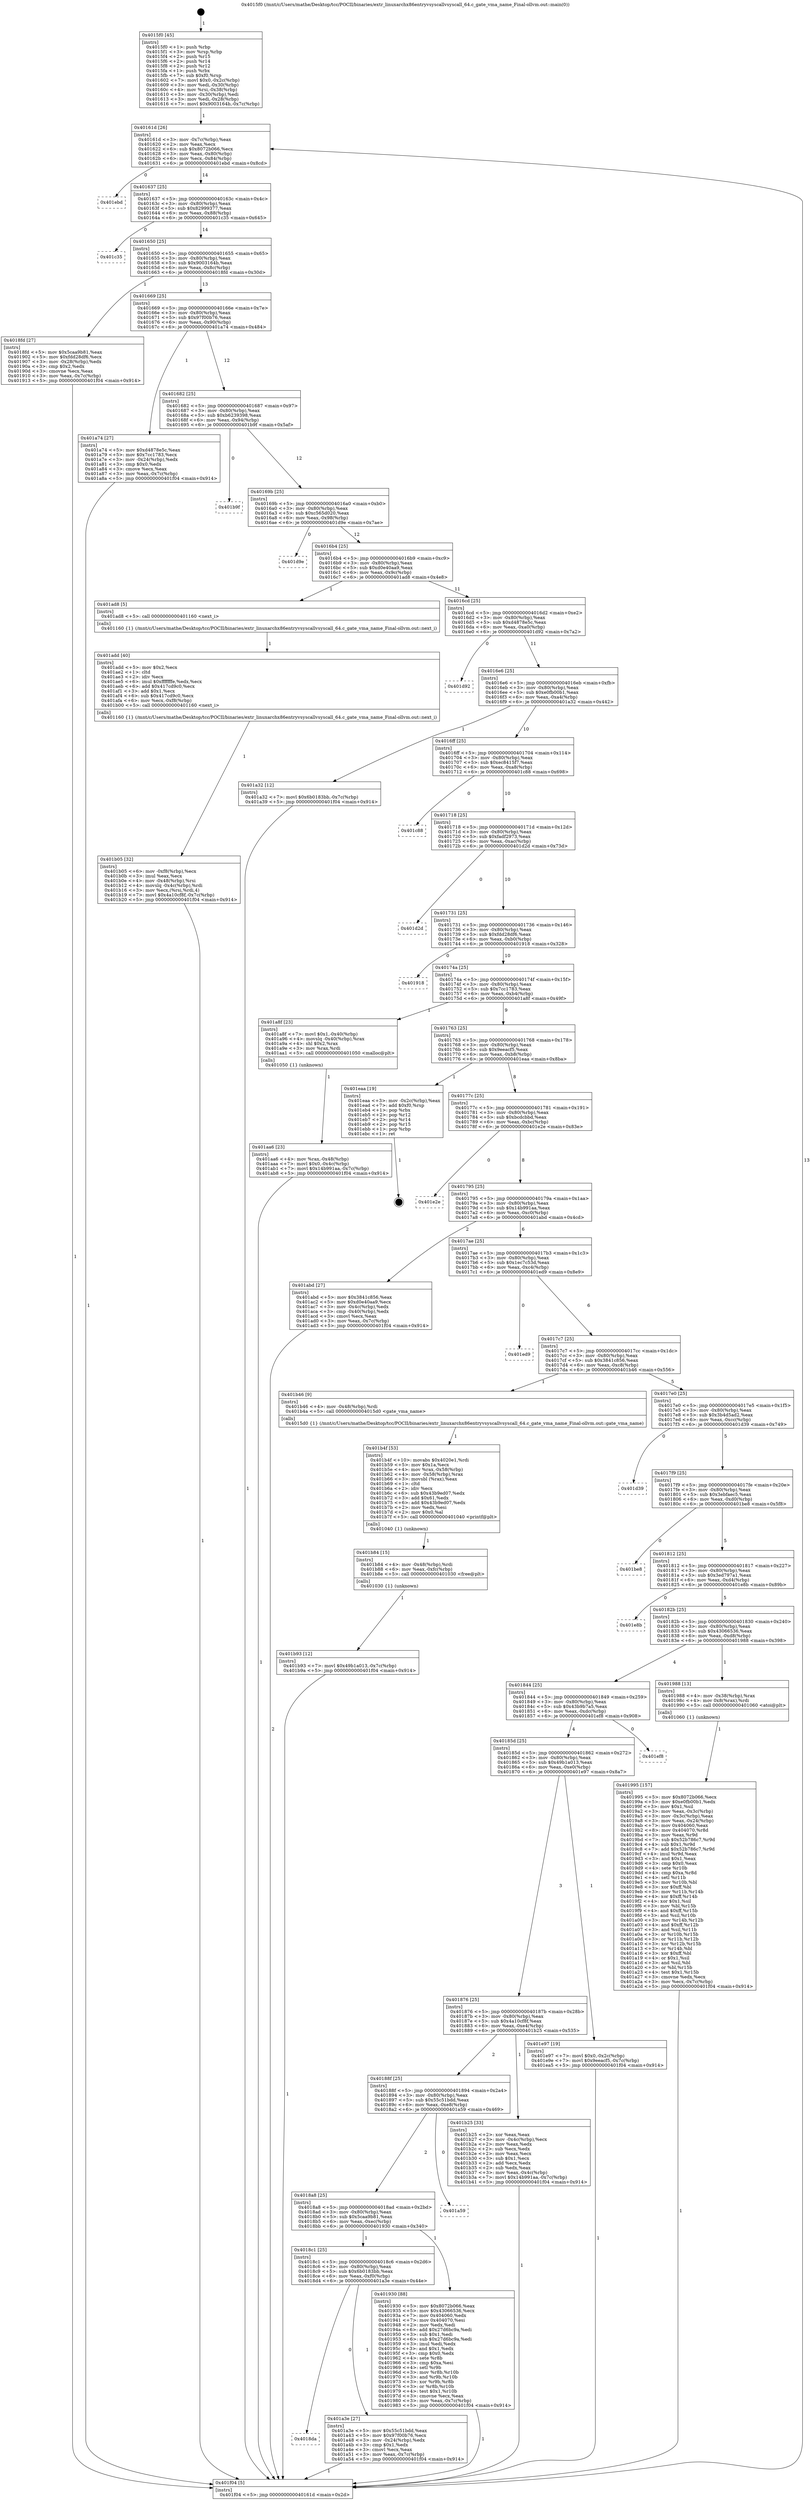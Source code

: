 digraph "0x4015f0" {
  label = "0x4015f0 (/mnt/c/Users/mathe/Desktop/tcc/POCII/binaries/extr_linuxarchx86entryvsyscallvsyscall_64.c_gate_vma_name_Final-ollvm.out::main(0))"
  labelloc = "t"
  node[shape=record]

  Entry [label="",width=0.3,height=0.3,shape=circle,fillcolor=black,style=filled]
  "0x40161d" [label="{
     0x40161d [26]\l
     | [instrs]\l
     &nbsp;&nbsp;0x40161d \<+3\>: mov -0x7c(%rbp),%eax\l
     &nbsp;&nbsp;0x401620 \<+2\>: mov %eax,%ecx\l
     &nbsp;&nbsp;0x401622 \<+6\>: sub $0x8072b066,%ecx\l
     &nbsp;&nbsp;0x401628 \<+3\>: mov %eax,-0x80(%rbp)\l
     &nbsp;&nbsp;0x40162b \<+6\>: mov %ecx,-0x84(%rbp)\l
     &nbsp;&nbsp;0x401631 \<+6\>: je 0000000000401ebd \<main+0x8cd\>\l
  }"]
  "0x401ebd" [label="{
     0x401ebd\l
  }", style=dashed]
  "0x401637" [label="{
     0x401637 [25]\l
     | [instrs]\l
     &nbsp;&nbsp;0x401637 \<+5\>: jmp 000000000040163c \<main+0x4c\>\l
     &nbsp;&nbsp;0x40163c \<+3\>: mov -0x80(%rbp),%eax\l
     &nbsp;&nbsp;0x40163f \<+5\>: sub $0x82999377,%eax\l
     &nbsp;&nbsp;0x401644 \<+6\>: mov %eax,-0x88(%rbp)\l
     &nbsp;&nbsp;0x40164a \<+6\>: je 0000000000401c35 \<main+0x645\>\l
  }"]
  Exit [label="",width=0.3,height=0.3,shape=circle,fillcolor=black,style=filled,peripheries=2]
  "0x401c35" [label="{
     0x401c35\l
  }", style=dashed]
  "0x401650" [label="{
     0x401650 [25]\l
     | [instrs]\l
     &nbsp;&nbsp;0x401650 \<+5\>: jmp 0000000000401655 \<main+0x65\>\l
     &nbsp;&nbsp;0x401655 \<+3\>: mov -0x80(%rbp),%eax\l
     &nbsp;&nbsp;0x401658 \<+5\>: sub $0x9003164b,%eax\l
     &nbsp;&nbsp;0x40165d \<+6\>: mov %eax,-0x8c(%rbp)\l
     &nbsp;&nbsp;0x401663 \<+6\>: je 00000000004018fd \<main+0x30d\>\l
  }"]
  "0x401b93" [label="{
     0x401b93 [12]\l
     | [instrs]\l
     &nbsp;&nbsp;0x401b93 \<+7\>: movl $0x49b1a013,-0x7c(%rbp)\l
     &nbsp;&nbsp;0x401b9a \<+5\>: jmp 0000000000401f04 \<main+0x914\>\l
  }"]
  "0x4018fd" [label="{
     0x4018fd [27]\l
     | [instrs]\l
     &nbsp;&nbsp;0x4018fd \<+5\>: mov $0x5caa9b81,%eax\l
     &nbsp;&nbsp;0x401902 \<+5\>: mov $0xfdd28df6,%ecx\l
     &nbsp;&nbsp;0x401907 \<+3\>: mov -0x28(%rbp),%edx\l
     &nbsp;&nbsp;0x40190a \<+3\>: cmp $0x2,%edx\l
     &nbsp;&nbsp;0x40190d \<+3\>: cmovne %ecx,%eax\l
     &nbsp;&nbsp;0x401910 \<+3\>: mov %eax,-0x7c(%rbp)\l
     &nbsp;&nbsp;0x401913 \<+5\>: jmp 0000000000401f04 \<main+0x914\>\l
  }"]
  "0x401669" [label="{
     0x401669 [25]\l
     | [instrs]\l
     &nbsp;&nbsp;0x401669 \<+5\>: jmp 000000000040166e \<main+0x7e\>\l
     &nbsp;&nbsp;0x40166e \<+3\>: mov -0x80(%rbp),%eax\l
     &nbsp;&nbsp;0x401671 \<+5\>: sub $0x97f00b76,%eax\l
     &nbsp;&nbsp;0x401676 \<+6\>: mov %eax,-0x90(%rbp)\l
     &nbsp;&nbsp;0x40167c \<+6\>: je 0000000000401a74 \<main+0x484\>\l
  }"]
  "0x401f04" [label="{
     0x401f04 [5]\l
     | [instrs]\l
     &nbsp;&nbsp;0x401f04 \<+5\>: jmp 000000000040161d \<main+0x2d\>\l
  }"]
  "0x4015f0" [label="{
     0x4015f0 [45]\l
     | [instrs]\l
     &nbsp;&nbsp;0x4015f0 \<+1\>: push %rbp\l
     &nbsp;&nbsp;0x4015f1 \<+3\>: mov %rsp,%rbp\l
     &nbsp;&nbsp;0x4015f4 \<+2\>: push %r15\l
     &nbsp;&nbsp;0x4015f6 \<+2\>: push %r14\l
     &nbsp;&nbsp;0x4015f8 \<+2\>: push %r12\l
     &nbsp;&nbsp;0x4015fa \<+1\>: push %rbx\l
     &nbsp;&nbsp;0x4015fb \<+7\>: sub $0xf0,%rsp\l
     &nbsp;&nbsp;0x401602 \<+7\>: movl $0x0,-0x2c(%rbp)\l
     &nbsp;&nbsp;0x401609 \<+3\>: mov %edi,-0x30(%rbp)\l
     &nbsp;&nbsp;0x40160c \<+4\>: mov %rsi,-0x38(%rbp)\l
     &nbsp;&nbsp;0x401610 \<+3\>: mov -0x30(%rbp),%edi\l
     &nbsp;&nbsp;0x401613 \<+3\>: mov %edi,-0x28(%rbp)\l
     &nbsp;&nbsp;0x401616 \<+7\>: movl $0x9003164b,-0x7c(%rbp)\l
  }"]
  "0x401b84" [label="{
     0x401b84 [15]\l
     | [instrs]\l
     &nbsp;&nbsp;0x401b84 \<+4\>: mov -0x48(%rbp),%rdi\l
     &nbsp;&nbsp;0x401b88 \<+6\>: mov %eax,-0xfc(%rbp)\l
     &nbsp;&nbsp;0x401b8e \<+5\>: call 0000000000401030 \<free@plt\>\l
     | [calls]\l
     &nbsp;&nbsp;0x401030 \{1\} (unknown)\l
  }"]
  "0x401a74" [label="{
     0x401a74 [27]\l
     | [instrs]\l
     &nbsp;&nbsp;0x401a74 \<+5\>: mov $0xd4878e5c,%eax\l
     &nbsp;&nbsp;0x401a79 \<+5\>: mov $0x7cc1783,%ecx\l
     &nbsp;&nbsp;0x401a7e \<+3\>: mov -0x24(%rbp),%edx\l
     &nbsp;&nbsp;0x401a81 \<+3\>: cmp $0x0,%edx\l
     &nbsp;&nbsp;0x401a84 \<+3\>: cmove %ecx,%eax\l
     &nbsp;&nbsp;0x401a87 \<+3\>: mov %eax,-0x7c(%rbp)\l
     &nbsp;&nbsp;0x401a8a \<+5\>: jmp 0000000000401f04 \<main+0x914\>\l
  }"]
  "0x401682" [label="{
     0x401682 [25]\l
     | [instrs]\l
     &nbsp;&nbsp;0x401682 \<+5\>: jmp 0000000000401687 \<main+0x97\>\l
     &nbsp;&nbsp;0x401687 \<+3\>: mov -0x80(%rbp),%eax\l
     &nbsp;&nbsp;0x40168a \<+5\>: sub $0xb6239398,%eax\l
     &nbsp;&nbsp;0x40168f \<+6\>: mov %eax,-0x94(%rbp)\l
     &nbsp;&nbsp;0x401695 \<+6\>: je 0000000000401b9f \<main+0x5af\>\l
  }"]
  "0x401b4f" [label="{
     0x401b4f [53]\l
     | [instrs]\l
     &nbsp;&nbsp;0x401b4f \<+10\>: movabs $0x4020e1,%rdi\l
     &nbsp;&nbsp;0x401b59 \<+5\>: mov $0x1a,%ecx\l
     &nbsp;&nbsp;0x401b5e \<+4\>: mov %rax,-0x58(%rbp)\l
     &nbsp;&nbsp;0x401b62 \<+4\>: mov -0x58(%rbp),%rax\l
     &nbsp;&nbsp;0x401b66 \<+3\>: movsbl (%rax),%eax\l
     &nbsp;&nbsp;0x401b69 \<+1\>: cltd\l
     &nbsp;&nbsp;0x401b6a \<+2\>: idiv %ecx\l
     &nbsp;&nbsp;0x401b6c \<+6\>: sub $0x43b9ed07,%edx\l
     &nbsp;&nbsp;0x401b72 \<+3\>: add $0x61,%edx\l
     &nbsp;&nbsp;0x401b75 \<+6\>: add $0x43b9ed07,%edx\l
     &nbsp;&nbsp;0x401b7b \<+2\>: mov %edx,%esi\l
     &nbsp;&nbsp;0x401b7d \<+2\>: mov $0x0,%al\l
     &nbsp;&nbsp;0x401b7f \<+5\>: call 0000000000401040 \<printf@plt\>\l
     | [calls]\l
     &nbsp;&nbsp;0x401040 \{1\} (unknown)\l
  }"]
  "0x401b9f" [label="{
     0x401b9f\l
  }", style=dashed]
  "0x40169b" [label="{
     0x40169b [25]\l
     | [instrs]\l
     &nbsp;&nbsp;0x40169b \<+5\>: jmp 00000000004016a0 \<main+0xb0\>\l
     &nbsp;&nbsp;0x4016a0 \<+3\>: mov -0x80(%rbp),%eax\l
     &nbsp;&nbsp;0x4016a3 \<+5\>: sub $0xc565d020,%eax\l
     &nbsp;&nbsp;0x4016a8 \<+6\>: mov %eax,-0x98(%rbp)\l
     &nbsp;&nbsp;0x4016ae \<+6\>: je 0000000000401d9e \<main+0x7ae\>\l
  }"]
  "0x401b05" [label="{
     0x401b05 [32]\l
     | [instrs]\l
     &nbsp;&nbsp;0x401b05 \<+6\>: mov -0xf8(%rbp),%ecx\l
     &nbsp;&nbsp;0x401b0b \<+3\>: imul %eax,%ecx\l
     &nbsp;&nbsp;0x401b0e \<+4\>: mov -0x48(%rbp),%rsi\l
     &nbsp;&nbsp;0x401b12 \<+4\>: movslq -0x4c(%rbp),%rdi\l
     &nbsp;&nbsp;0x401b16 \<+3\>: mov %ecx,(%rsi,%rdi,4)\l
     &nbsp;&nbsp;0x401b19 \<+7\>: movl $0x4a10cf8f,-0x7c(%rbp)\l
     &nbsp;&nbsp;0x401b20 \<+5\>: jmp 0000000000401f04 \<main+0x914\>\l
  }"]
  "0x401d9e" [label="{
     0x401d9e\l
  }", style=dashed]
  "0x4016b4" [label="{
     0x4016b4 [25]\l
     | [instrs]\l
     &nbsp;&nbsp;0x4016b4 \<+5\>: jmp 00000000004016b9 \<main+0xc9\>\l
     &nbsp;&nbsp;0x4016b9 \<+3\>: mov -0x80(%rbp),%eax\l
     &nbsp;&nbsp;0x4016bc \<+5\>: sub $0xd0e40aa9,%eax\l
     &nbsp;&nbsp;0x4016c1 \<+6\>: mov %eax,-0x9c(%rbp)\l
     &nbsp;&nbsp;0x4016c7 \<+6\>: je 0000000000401ad8 \<main+0x4e8\>\l
  }"]
  "0x401add" [label="{
     0x401add [40]\l
     | [instrs]\l
     &nbsp;&nbsp;0x401add \<+5\>: mov $0x2,%ecx\l
     &nbsp;&nbsp;0x401ae2 \<+1\>: cltd\l
     &nbsp;&nbsp;0x401ae3 \<+2\>: idiv %ecx\l
     &nbsp;&nbsp;0x401ae5 \<+6\>: imul $0xfffffffe,%edx,%ecx\l
     &nbsp;&nbsp;0x401aeb \<+6\>: add $0x417cd9c0,%ecx\l
     &nbsp;&nbsp;0x401af1 \<+3\>: add $0x1,%ecx\l
     &nbsp;&nbsp;0x401af4 \<+6\>: sub $0x417cd9c0,%ecx\l
     &nbsp;&nbsp;0x401afa \<+6\>: mov %ecx,-0xf8(%rbp)\l
     &nbsp;&nbsp;0x401b00 \<+5\>: call 0000000000401160 \<next_i\>\l
     | [calls]\l
     &nbsp;&nbsp;0x401160 \{1\} (/mnt/c/Users/mathe/Desktop/tcc/POCII/binaries/extr_linuxarchx86entryvsyscallvsyscall_64.c_gate_vma_name_Final-ollvm.out::next_i)\l
  }"]
  "0x401ad8" [label="{
     0x401ad8 [5]\l
     | [instrs]\l
     &nbsp;&nbsp;0x401ad8 \<+5\>: call 0000000000401160 \<next_i\>\l
     | [calls]\l
     &nbsp;&nbsp;0x401160 \{1\} (/mnt/c/Users/mathe/Desktop/tcc/POCII/binaries/extr_linuxarchx86entryvsyscallvsyscall_64.c_gate_vma_name_Final-ollvm.out::next_i)\l
  }"]
  "0x4016cd" [label="{
     0x4016cd [25]\l
     | [instrs]\l
     &nbsp;&nbsp;0x4016cd \<+5\>: jmp 00000000004016d2 \<main+0xe2\>\l
     &nbsp;&nbsp;0x4016d2 \<+3\>: mov -0x80(%rbp),%eax\l
     &nbsp;&nbsp;0x4016d5 \<+5\>: sub $0xd4878e5c,%eax\l
     &nbsp;&nbsp;0x4016da \<+6\>: mov %eax,-0xa0(%rbp)\l
     &nbsp;&nbsp;0x4016e0 \<+6\>: je 0000000000401d92 \<main+0x7a2\>\l
  }"]
  "0x401aa6" [label="{
     0x401aa6 [23]\l
     | [instrs]\l
     &nbsp;&nbsp;0x401aa6 \<+4\>: mov %rax,-0x48(%rbp)\l
     &nbsp;&nbsp;0x401aaa \<+7\>: movl $0x0,-0x4c(%rbp)\l
     &nbsp;&nbsp;0x401ab1 \<+7\>: movl $0x14b991aa,-0x7c(%rbp)\l
     &nbsp;&nbsp;0x401ab8 \<+5\>: jmp 0000000000401f04 \<main+0x914\>\l
  }"]
  "0x401d92" [label="{
     0x401d92\l
  }", style=dashed]
  "0x4016e6" [label="{
     0x4016e6 [25]\l
     | [instrs]\l
     &nbsp;&nbsp;0x4016e6 \<+5\>: jmp 00000000004016eb \<main+0xfb\>\l
     &nbsp;&nbsp;0x4016eb \<+3\>: mov -0x80(%rbp),%eax\l
     &nbsp;&nbsp;0x4016ee \<+5\>: sub $0xe0fb00b1,%eax\l
     &nbsp;&nbsp;0x4016f3 \<+6\>: mov %eax,-0xa4(%rbp)\l
     &nbsp;&nbsp;0x4016f9 \<+6\>: je 0000000000401a32 \<main+0x442\>\l
  }"]
  "0x4018da" [label="{
     0x4018da\l
  }", style=dashed]
  "0x401a32" [label="{
     0x401a32 [12]\l
     | [instrs]\l
     &nbsp;&nbsp;0x401a32 \<+7\>: movl $0x6b0183bb,-0x7c(%rbp)\l
     &nbsp;&nbsp;0x401a39 \<+5\>: jmp 0000000000401f04 \<main+0x914\>\l
  }"]
  "0x4016ff" [label="{
     0x4016ff [25]\l
     | [instrs]\l
     &nbsp;&nbsp;0x4016ff \<+5\>: jmp 0000000000401704 \<main+0x114\>\l
     &nbsp;&nbsp;0x401704 \<+3\>: mov -0x80(%rbp),%eax\l
     &nbsp;&nbsp;0x401707 \<+5\>: sub $0xec8415f7,%eax\l
     &nbsp;&nbsp;0x40170c \<+6\>: mov %eax,-0xa8(%rbp)\l
     &nbsp;&nbsp;0x401712 \<+6\>: je 0000000000401c88 \<main+0x698\>\l
  }"]
  "0x401a3e" [label="{
     0x401a3e [27]\l
     | [instrs]\l
     &nbsp;&nbsp;0x401a3e \<+5\>: mov $0x55c51bdd,%eax\l
     &nbsp;&nbsp;0x401a43 \<+5\>: mov $0x97f00b76,%ecx\l
     &nbsp;&nbsp;0x401a48 \<+3\>: mov -0x24(%rbp),%edx\l
     &nbsp;&nbsp;0x401a4b \<+3\>: cmp $0x1,%edx\l
     &nbsp;&nbsp;0x401a4e \<+3\>: cmovl %ecx,%eax\l
     &nbsp;&nbsp;0x401a51 \<+3\>: mov %eax,-0x7c(%rbp)\l
     &nbsp;&nbsp;0x401a54 \<+5\>: jmp 0000000000401f04 \<main+0x914\>\l
  }"]
  "0x401c88" [label="{
     0x401c88\l
  }", style=dashed]
  "0x401718" [label="{
     0x401718 [25]\l
     | [instrs]\l
     &nbsp;&nbsp;0x401718 \<+5\>: jmp 000000000040171d \<main+0x12d\>\l
     &nbsp;&nbsp;0x40171d \<+3\>: mov -0x80(%rbp),%eax\l
     &nbsp;&nbsp;0x401720 \<+5\>: sub $0xfadf2973,%eax\l
     &nbsp;&nbsp;0x401725 \<+6\>: mov %eax,-0xac(%rbp)\l
     &nbsp;&nbsp;0x40172b \<+6\>: je 0000000000401d2d \<main+0x73d\>\l
  }"]
  "0x401995" [label="{
     0x401995 [157]\l
     | [instrs]\l
     &nbsp;&nbsp;0x401995 \<+5\>: mov $0x8072b066,%ecx\l
     &nbsp;&nbsp;0x40199a \<+5\>: mov $0xe0fb00b1,%edx\l
     &nbsp;&nbsp;0x40199f \<+3\>: mov $0x1,%sil\l
     &nbsp;&nbsp;0x4019a2 \<+3\>: mov %eax,-0x3c(%rbp)\l
     &nbsp;&nbsp;0x4019a5 \<+3\>: mov -0x3c(%rbp),%eax\l
     &nbsp;&nbsp;0x4019a8 \<+3\>: mov %eax,-0x24(%rbp)\l
     &nbsp;&nbsp;0x4019ab \<+7\>: mov 0x404060,%eax\l
     &nbsp;&nbsp;0x4019b2 \<+8\>: mov 0x404070,%r8d\l
     &nbsp;&nbsp;0x4019ba \<+3\>: mov %eax,%r9d\l
     &nbsp;&nbsp;0x4019bd \<+7\>: sub $0x52b786c7,%r9d\l
     &nbsp;&nbsp;0x4019c4 \<+4\>: sub $0x1,%r9d\l
     &nbsp;&nbsp;0x4019c8 \<+7\>: add $0x52b786c7,%r9d\l
     &nbsp;&nbsp;0x4019cf \<+4\>: imul %r9d,%eax\l
     &nbsp;&nbsp;0x4019d3 \<+3\>: and $0x1,%eax\l
     &nbsp;&nbsp;0x4019d6 \<+3\>: cmp $0x0,%eax\l
     &nbsp;&nbsp;0x4019d9 \<+4\>: sete %r10b\l
     &nbsp;&nbsp;0x4019dd \<+4\>: cmp $0xa,%r8d\l
     &nbsp;&nbsp;0x4019e1 \<+4\>: setl %r11b\l
     &nbsp;&nbsp;0x4019e5 \<+3\>: mov %r10b,%bl\l
     &nbsp;&nbsp;0x4019e8 \<+3\>: xor $0xff,%bl\l
     &nbsp;&nbsp;0x4019eb \<+3\>: mov %r11b,%r14b\l
     &nbsp;&nbsp;0x4019ee \<+4\>: xor $0xff,%r14b\l
     &nbsp;&nbsp;0x4019f2 \<+4\>: xor $0x1,%sil\l
     &nbsp;&nbsp;0x4019f6 \<+3\>: mov %bl,%r15b\l
     &nbsp;&nbsp;0x4019f9 \<+4\>: and $0xff,%r15b\l
     &nbsp;&nbsp;0x4019fd \<+3\>: and %sil,%r10b\l
     &nbsp;&nbsp;0x401a00 \<+3\>: mov %r14b,%r12b\l
     &nbsp;&nbsp;0x401a03 \<+4\>: and $0xff,%r12b\l
     &nbsp;&nbsp;0x401a07 \<+3\>: and %sil,%r11b\l
     &nbsp;&nbsp;0x401a0a \<+3\>: or %r10b,%r15b\l
     &nbsp;&nbsp;0x401a0d \<+3\>: or %r11b,%r12b\l
     &nbsp;&nbsp;0x401a10 \<+3\>: xor %r12b,%r15b\l
     &nbsp;&nbsp;0x401a13 \<+3\>: or %r14b,%bl\l
     &nbsp;&nbsp;0x401a16 \<+3\>: xor $0xff,%bl\l
     &nbsp;&nbsp;0x401a19 \<+4\>: or $0x1,%sil\l
     &nbsp;&nbsp;0x401a1d \<+3\>: and %sil,%bl\l
     &nbsp;&nbsp;0x401a20 \<+3\>: or %bl,%r15b\l
     &nbsp;&nbsp;0x401a23 \<+4\>: test $0x1,%r15b\l
     &nbsp;&nbsp;0x401a27 \<+3\>: cmovne %edx,%ecx\l
     &nbsp;&nbsp;0x401a2a \<+3\>: mov %ecx,-0x7c(%rbp)\l
     &nbsp;&nbsp;0x401a2d \<+5\>: jmp 0000000000401f04 \<main+0x914\>\l
  }"]
  "0x401d2d" [label="{
     0x401d2d\l
  }", style=dashed]
  "0x401731" [label="{
     0x401731 [25]\l
     | [instrs]\l
     &nbsp;&nbsp;0x401731 \<+5\>: jmp 0000000000401736 \<main+0x146\>\l
     &nbsp;&nbsp;0x401736 \<+3\>: mov -0x80(%rbp),%eax\l
     &nbsp;&nbsp;0x401739 \<+5\>: sub $0xfdd28df6,%eax\l
     &nbsp;&nbsp;0x40173e \<+6\>: mov %eax,-0xb0(%rbp)\l
     &nbsp;&nbsp;0x401744 \<+6\>: je 0000000000401918 \<main+0x328\>\l
  }"]
  "0x4018c1" [label="{
     0x4018c1 [25]\l
     | [instrs]\l
     &nbsp;&nbsp;0x4018c1 \<+5\>: jmp 00000000004018c6 \<main+0x2d6\>\l
     &nbsp;&nbsp;0x4018c6 \<+3\>: mov -0x80(%rbp),%eax\l
     &nbsp;&nbsp;0x4018c9 \<+5\>: sub $0x6b0183bb,%eax\l
     &nbsp;&nbsp;0x4018ce \<+6\>: mov %eax,-0xf0(%rbp)\l
     &nbsp;&nbsp;0x4018d4 \<+6\>: je 0000000000401a3e \<main+0x44e\>\l
  }"]
  "0x401918" [label="{
     0x401918\l
  }", style=dashed]
  "0x40174a" [label="{
     0x40174a [25]\l
     | [instrs]\l
     &nbsp;&nbsp;0x40174a \<+5\>: jmp 000000000040174f \<main+0x15f\>\l
     &nbsp;&nbsp;0x40174f \<+3\>: mov -0x80(%rbp),%eax\l
     &nbsp;&nbsp;0x401752 \<+5\>: sub $0x7cc1783,%eax\l
     &nbsp;&nbsp;0x401757 \<+6\>: mov %eax,-0xb4(%rbp)\l
     &nbsp;&nbsp;0x40175d \<+6\>: je 0000000000401a8f \<main+0x49f\>\l
  }"]
  "0x401930" [label="{
     0x401930 [88]\l
     | [instrs]\l
     &nbsp;&nbsp;0x401930 \<+5\>: mov $0x8072b066,%eax\l
     &nbsp;&nbsp;0x401935 \<+5\>: mov $0x43066536,%ecx\l
     &nbsp;&nbsp;0x40193a \<+7\>: mov 0x404060,%edx\l
     &nbsp;&nbsp;0x401941 \<+7\>: mov 0x404070,%esi\l
     &nbsp;&nbsp;0x401948 \<+2\>: mov %edx,%edi\l
     &nbsp;&nbsp;0x40194a \<+6\>: add $0x27d6bc9a,%edi\l
     &nbsp;&nbsp;0x401950 \<+3\>: sub $0x1,%edi\l
     &nbsp;&nbsp;0x401953 \<+6\>: sub $0x27d6bc9a,%edi\l
     &nbsp;&nbsp;0x401959 \<+3\>: imul %edi,%edx\l
     &nbsp;&nbsp;0x40195c \<+3\>: and $0x1,%edx\l
     &nbsp;&nbsp;0x40195f \<+3\>: cmp $0x0,%edx\l
     &nbsp;&nbsp;0x401962 \<+4\>: sete %r8b\l
     &nbsp;&nbsp;0x401966 \<+3\>: cmp $0xa,%esi\l
     &nbsp;&nbsp;0x401969 \<+4\>: setl %r9b\l
     &nbsp;&nbsp;0x40196d \<+3\>: mov %r8b,%r10b\l
     &nbsp;&nbsp;0x401970 \<+3\>: and %r9b,%r10b\l
     &nbsp;&nbsp;0x401973 \<+3\>: xor %r9b,%r8b\l
     &nbsp;&nbsp;0x401976 \<+3\>: or %r8b,%r10b\l
     &nbsp;&nbsp;0x401979 \<+4\>: test $0x1,%r10b\l
     &nbsp;&nbsp;0x40197d \<+3\>: cmovne %ecx,%eax\l
     &nbsp;&nbsp;0x401980 \<+3\>: mov %eax,-0x7c(%rbp)\l
     &nbsp;&nbsp;0x401983 \<+5\>: jmp 0000000000401f04 \<main+0x914\>\l
  }"]
  "0x401a8f" [label="{
     0x401a8f [23]\l
     | [instrs]\l
     &nbsp;&nbsp;0x401a8f \<+7\>: movl $0x1,-0x40(%rbp)\l
     &nbsp;&nbsp;0x401a96 \<+4\>: movslq -0x40(%rbp),%rax\l
     &nbsp;&nbsp;0x401a9a \<+4\>: shl $0x2,%rax\l
     &nbsp;&nbsp;0x401a9e \<+3\>: mov %rax,%rdi\l
     &nbsp;&nbsp;0x401aa1 \<+5\>: call 0000000000401050 \<malloc@plt\>\l
     | [calls]\l
     &nbsp;&nbsp;0x401050 \{1\} (unknown)\l
  }"]
  "0x401763" [label="{
     0x401763 [25]\l
     | [instrs]\l
     &nbsp;&nbsp;0x401763 \<+5\>: jmp 0000000000401768 \<main+0x178\>\l
     &nbsp;&nbsp;0x401768 \<+3\>: mov -0x80(%rbp),%eax\l
     &nbsp;&nbsp;0x40176b \<+5\>: sub $0x9eeacf5,%eax\l
     &nbsp;&nbsp;0x401770 \<+6\>: mov %eax,-0xb8(%rbp)\l
     &nbsp;&nbsp;0x401776 \<+6\>: je 0000000000401eaa \<main+0x8ba\>\l
  }"]
  "0x4018a8" [label="{
     0x4018a8 [25]\l
     | [instrs]\l
     &nbsp;&nbsp;0x4018a8 \<+5\>: jmp 00000000004018ad \<main+0x2bd\>\l
     &nbsp;&nbsp;0x4018ad \<+3\>: mov -0x80(%rbp),%eax\l
     &nbsp;&nbsp;0x4018b0 \<+5\>: sub $0x5caa9b81,%eax\l
     &nbsp;&nbsp;0x4018b5 \<+6\>: mov %eax,-0xec(%rbp)\l
     &nbsp;&nbsp;0x4018bb \<+6\>: je 0000000000401930 \<main+0x340\>\l
  }"]
  "0x401eaa" [label="{
     0x401eaa [19]\l
     | [instrs]\l
     &nbsp;&nbsp;0x401eaa \<+3\>: mov -0x2c(%rbp),%eax\l
     &nbsp;&nbsp;0x401ead \<+7\>: add $0xf0,%rsp\l
     &nbsp;&nbsp;0x401eb4 \<+1\>: pop %rbx\l
     &nbsp;&nbsp;0x401eb5 \<+2\>: pop %r12\l
     &nbsp;&nbsp;0x401eb7 \<+2\>: pop %r14\l
     &nbsp;&nbsp;0x401eb9 \<+2\>: pop %r15\l
     &nbsp;&nbsp;0x401ebb \<+1\>: pop %rbp\l
     &nbsp;&nbsp;0x401ebc \<+1\>: ret\l
  }"]
  "0x40177c" [label="{
     0x40177c [25]\l
     | [instrs]\l
     &nbsp;&nbsp;0x40177c \<+5\>: jmp 0000000000401781 \<main+0x191\>\l
     &nbsp;&nbsp;0x401781 \<+3\>: mov -0x80(%rbp),%eax\l
     &nbsp;&nbsp;0x401784 \<+5\>: sub $0xbcdcbbd,%eax\l
     &nbsp;&nbsp;0x401789 \<+6\>: mov %eax,-0xbc(%rbp)\l
     &nbsp;&nbsp;0x40178f \<+6\>: je 0000000000401e2e \<main+0x83e\>\l
  }"]
  "0x401a59" [label="{
     0x401a59\l
  }", style=dashed]
  "0x401e2e" [label="{
     0x401e2e\l
  }", style=dashed]
  "0x401795" [label="{
     0x401795 [25]\l
     | [instrs]\l
     &nbsp;&nbsp;0x401795 \<+5\>: jmp 000000000040179a \<main+0x1aa\>\l
     &nbsp;&nbsp;0x40179a \<+3\>: mov -0x80(%rbp),%eax\l
     &nbsp;&nbsp;0x40179d \<+5\>: sub $0x14b991aa,%eax\l
     &nbsp;&nbsp;0x4017a2 \<+6\>: mov %eax,-0xc0(%rbp)\l
     &nbsp;&nbsp;0x4017a8 \<+6\>: je 0000000000401abd \<main+0x4cd\>\l
  }"]
  "0x40188f" [label="{
     0x40188f [25]\l
     | [instrs]\l
     &nbsp;&nbsp;0x40188f \<+5\>: jmp 0000000000401894 \<main+0x2a4\>\l
     &nbsp;&nbsp;0x401894 \<+3\>: mov -0x80(%rbp),%eax\l
     &nbsp;&nbsp;0x401897 \<+5\>: sub $0x55c51bdd,%eax\l
     &nbsp;&nbsp;0x40189c \<+6\>: mov %eax,-0xe8(%rbp)\l
     &nbsp;&nbsp;0x4018a2 \<+6\>: je 0000000000401a59 \<main+0x469\>\l
  }"]
  "0x401abd" [label="{
     0x401abd [27]\l
     | [instrs]\l
     &nbsp;&nbsp;0x401abd \<+5\>: mov $0x3841c856,%eax\l
     &nbsp;&nbsp;0x401ac2 \<+5\>: mov $0xd0e40aa9,%ecx\l
     &nbsp;&nbsp;0x401ac7 \<+3\>: mov -0x4c(%rbp),%edx\l
     &nbsp;&nbsp;0x401aca \<+3\>: cmp -0x40(%rbp),%edx\l
     &nbsp;&nbsp;0x401acd \<+3\>: cmovl %ecx,%eax\l
     &nbsp;&nbsp;0x401ad0 \<+3\>: mov %eax,-0x7c(%rbp)\l
     &nbsp;&nbsp;0x401ad3 \<+5\>: jmp 0000000000401f04 \<main+0x914\>\l
  }"]
  "0x4017ae" [label="{
     0x4017ae [25]\l
     | [instrs]\l
     &nbsp;&nbsp;0x4017ae \<+5\>: jmp 00000000004017b3 \<main+0x1c3\>\l
     &nbsp;&nbsp;0x4017b3 \<+3\>: mov -0x80(%rbp),%eax\l
     &nbsp;&nbsp;0x4017b6 \<+5\>: sub $0x1ec7c53d,%eax\l
     &nbsp;&nbsp;0x4017bb \<+6\>: mov %eax,-0xc4(%rbp)\l
     &nbsp;&nbsp;0x4017c1 \<+6\>: je 0000000000401ed9 \<main+0x8e9\>\l
  }"]
  "0x401b25" [label="{
     0x401b25 [33]\l
     | [instrs]\l
     &nbsp;&nbsp;0x401b25 \<+2\>: xor %eax,%eax\l
     &nbsp;&nbsp;0x401b27 \<+3\>: mov -0x4c(%rbp),%ecx\l
     &nbsp;&nbsp;0x401b2a \<+2\>: mov %eax,%edx\l
     &nbsp;&nbsp;0x401b2c \<+2\>: sub %ecx,%edx\l
     &nbsp;&nbsp;0x401b2e \<+2\>: mov %eax,%ecx\l
     &nbsp;&nbsp;0x401b30 \<+3\>: sub $0x1,%ecx\l
     &nbsp;&nbsp;0x401b33 \<+2\>: add %ecx,%edx\l
     &nbsp;&nbsp;0x401b35 \<+2\>: sub %edx,%eax\l
     &nbsp;&nbsp;0x401b37 \<+3\>: mov %eax,-0x4c(%rbp)\l
     &nbsp;&nbsp;0x401b3a \<+7\>: movl $0x14b991aa,-0x7c(%rbp)\l
     &nbsp;&nbsp;0x401b41 \<+5\>: jmp 0000000000401f04 \<main+0x914\>\l
  }"]
  "0x401ed9" [label="{
     0x401ed9\l
  }", style=dashed]
  "0x4017c7" [label="{
     0x4017c7 [25]\l
     | [instrs]\l
     &nbsp;&nbsp;0x4017c7 \<+5\>: jmp 00000000004017cc \<main+0x1dc\>\l
     &nbsp;&nbsp;0x4017cc \<+3\>: mov -0x80(%rbp),%eax\l
     &nbsp;&nbsp;0x4017cf \<+5\>: sub $0x3841c856,%eax\l
     &nbsp;&nbsp;0x4017d4 \<+6\>: mov %eax,-0xc8(%rbp)\l
     &nbsp;&nbsp;0x4017da \<+6\>: je 0000000000401b46 \<main+0x556\>\l
  }"]
  "0x401876" [label="{
     0x401876 [25]\l
     | [instrs]\l
     &nbsp;&nbsp;0x401876 \<+5\>: jmp 000000000040187b \<main+0x28b\>\l
     &nbsp;&nbsp;0x40187b \<+3\>: mov -0x80(%rbp),%eax\l
     &nbsp;&nbsp;0x40187e \<+5\>: sub $0x4a10cf8f,%eax\l
     &nbsp;&nbsp;0x401883 \<+6\>: mov %eax,-0xe4(%rbp)\l
     &nbsp;&nbsp;0x401889 \<+6\>: je 0000000000401b25 \<main+0x535\>\l
  }"]
  "0x401b46" [label="{
     0x401b46 [9]\l
     | [instrs]\l
     &nbsp;&nbsp;0x401b46 \<+4\>: mov -0x48(%rbp),%rdi\l
     &nbsp;&nbsp;0x401b4a \<+5\>: call 00000000004015d0 \<gate_vma_name\>\l
     | [calls]\l
     &nbsp;&nbsp;0x4015d0 \{1\} (/mnt/c/Users/mathe/Desktop/tcc/POCII/binaries/extr_linuxarchx86entryvsyscallvsyscall_64.c_gate_vma_name_Final-ollvm.out::gate_vma_name)\l
  }"]
  "0x4017e0" [label="{
     0x4017e0 [25]\l
     | [instrs]\l
     &nbsp;&nbsp;0x4017e0 \<+5\>: jmp 00000000004017e5 \<main+0x1f5\>\l
     &nbsp;&nbsp;0x4017e5 \<+3\>: mov -0x80(%rbp),%eax\l
     &nbsp;&nbsp;0x4017e8 \<+5\>: sub $0x3b4d5ad2,%eax\l
     &nbsp;&nbsp;0x4017ed \<+6\>: mov %eax,-0xcc(%rbp)\l
     &nbsp;&nbsp;0x4017f3 \<+6\>: je 0000000000401d39 \<main+0x749\>\l
  }"]
  "0x401e97" [label="{
     0x401e97 [19]\l
     | [instrs]\l
     &nbsp;&nbsp;0x401e97 \<+7\>: movl $0x0,-0x2c(%rbp)\l
     &nbsp;&nbsp;0x401e9e \<+7\>: movl $0x9eeacf5,-0x7c(%rbp)\l
     &nbsp;&nbsp;0x401ea5 \<+5\>: jmp 0000000000401f04 \<main+0x914\>\l
  }"]
  "0x401d39" [label="{
     0x401d39\l
  }", style=dashed]
  "0x4017f9" [label="{
     0x4017f9 [25]\l
     | [instrs]\l
     &nbsp;&nbsp;0x4017f9 \<+5\>: jmp 00000000004017fe \<main+0x20e\>\l
     &nbsp;&nbsp;0x4017fe \<+3\>: mov -0x80(%rbp),%eax\l
     &nbsp;&nbsp;0x401801 \<+5\>: sub $0x3ebfaec5,%eax\l
     &nbsp;&nbsp;0x401806 \<+6\>: mov %eax,-0xd0(%rbp)\l
     &nbsp;&nbsp;0x40180c \<+6\>: je 0000000000401be8 \<main+0x5f8\>\l
  }"]
  "0x40185d" [label="{
     0x40185d [25]\l
     | [instrs]\l
     &nbsp;&nbsp;0x40185d \<+5\>: jmp 0000000000401862 \<main+0x272\>\l
     &nbsp;&nbsp;0x401862 \<+3\>: mov -0x80(%rbp),%eax\l
     &nbsp;&nbsp;0x401865 \<+5\>: sub $0x49b1a013,%eax\l
     &nbsp;&nbsp;0x40186a \<+6\>: mov %eax,-0xe0(%rbp)\l
     &nbsp;&nbsp;0x401870 \<+6\>: je 0000000000401e97 \<main+0x8a7\>\l
  }"]
  "0x401be8" [label="{
     0x401be8\l
  }", style=dashed]
  "0x401812" [label="{
     0x401812 [25]\l
     | [instrs]\l
     &nbsp;&nbsp;0x401812 \<+5\>: jmp 0000000000401817 \<main+0x227\>\l
     &nbsp;&nbsp;0x401817 \<+3\>: mov -0x80(%rbp),%eax\l
     &nbsp;&nbsp;0x40181a \<+5\>: sub $0x3ed797a1,%eax\l
     &nbsp;&nbsp;0x40181f \<+6\>: mov %eax,-0xd4(%rbp)\l
     &nbsp;&nbsp;0x401825 \<+6\>: je 0000000000401e8b \<main+0x89b\>\l
  }"]
  "0x401ef8" [label="{
     0x401ef8\l
  }", style=dashed]
  "0x401e8b" [label="{
     0x401e8b\l
  }", style=dashed]
  "0x40182b" [label="{
     0x40182b [25]\l
     | [instrs]\l
     &nbsp;&nbsp;0x40182b \<+5\>: jmp 0000000000401830 \<main+0x240\>\l
     &nbsp;&nbsp;0x401830 \<+3\>: mov -0x80(%rbp),%eax\l
     &nbsp;&nbsp;0x401833 \<+5\>: sub $0x43066536,%eax\l
     &nbsp;&nbsp;0x401838 \<+6\>: mov %eax,-0xd8(%rbp)\l
     &nbsp;&nbsp;0x40183e \<+6\>: je 0000000000401988 \<main+0x398\>\l
  }"]
  "0x401844" [label="{
     0x401844 [25]\l
     | [instrs]\l
     &nbsp;&nbsp;0x401844 \<+5\>: jmp 0000000000401849 \<main+0x259\>\l
     &nbsp;&nbsp;0x401849 \<+3\>: mov -0x80(%rbp),%eax\l
     &nbsp;&nbsp;0x40184c \<+5\>: sub $0x43b9b7a5,%eax\l
     &nbsp;&nbsp;0x401851 \<+6\>: mov %eax,-0xdc(%rbp)\l
     &nbsp;&nbsp;0x401857 \<+6\>: je 0000000000401ef8 \<main+0x908\>\l
  }"]
  "0x401988" [label="{
     0x401988 [13]\l
     | [instrs]\l
     &nbsp;&nbsp;0x401988 \<+4\>: mov -0x38(%rbp),%rax\l
     &nbsp;&nbsp;0x40198c \<+4\>: mov 0x8(%rax),%rdi\l
     &nbsp;&nbsp;0x401990 \<+5\>: call 0000000000401060 \<atoi@plt\>\l
     | [calls]\l
     &nbsp;&nbsp;0x401060 \{1\} (unknown)\l
  }"]
  Entry -> "0x4015f0" [label=" 1"]
  "0x40161d" -> "0x401ebd" [label=" 0"]
  "0x40161d" -> "0x401637" [label=" 14"]
  "0x401eaa" -> Exit [label=" 1"]
  "0x401637" -> "0x401c35" [label=" 0"]
  "0x401637" -> "0x401650" [label=" 14"]
  "0x401e97" -> "0x401f04" [label=" 1"]
  "0x401650" -> "0x4018fd" [label=" 1"]
  "0x401650" -> "0x401669" [label=" 13"]
  "0x4018fd" -> "0x401f04" [label=" 1"]
  "0x4015f0" -> "0x40161d" [label=" 1"]
  "0x401f04" -> "0x40161d" [label=" 13"]
  "0x401b93" -> "0x401f04" [label=" 1"]
  "0x401669" -> "0x401a74" [label=" 1"]
  "0x401669" -> "0x401682" [label=" 12"]
  "0x401b84" -> "0x401b93" [label=" 1"]
  "0x401682" -> "0x401b9f" [label=" 0"]
  "0x401682" -> "0x40169b" [label=" 12"]
  "0x401b4f" -> "0x401b84" [label=" 1"]
  "0x40169b" -> "0x401d9e" [label=" 0"]
  "0x40169b" -> "0x4016b4" [label=" 12"]
  "0x401b46" -> "0x401b4f" [label=" 1"]
  "0x4016b4" -> "0x401ad8" [label=" 1"]
  "0x4016b4" -> "0x4016cd" [label=" 11"]
  "0x401b25" -> "0x401f04" [label=" 1"]
  "0x4016cd" -> "0x401d92" [label=" 0"]
  "0x4016cd" -> "0x4016e6" [label=" 11"]
  "0x401b05" -> "0x401f04" [label=" 1"]
  "0x4016e6" -> "0x401a32" [label=" 1"]
  "0x4016e6" -> "0x4016ff" [label=" 10"]
  "0x401add" -> "0x401b05" [label=" 1"]
  "0x4016ff" -> "0x401c88" [label=" 0"]
  "0x4016ff" -> "0x401718" [label=" 10"]
  "0x401ad8" -> "0x401add" [label=" 1"]
  "0x401718" -> "0x401d2d" [label=" 0"]
  "0x401718" -> "0x401731" [label=" 10"]
  "0x401aa6" -> "0x401f04" [label=" 1"]
  "0x401731" -> "0x401918" [label=" 0"]
  "0x401731" -> "0x40174a" [label=" 10"]
  "0x401a8f" -> "0x401aa6" [label=" 1"]
  "0x40174a" -> "0x401a8f" [label=" 1"]
  "0x40174a" -> "0x401763" [label=" 9"]
  "0x401a74" -> "0x401f04" [label=" 1"]
  "0x401763" -> "0x401eaa" [label=" 1"]
  "0x401763" -> "0x40177c" [label=" 8"]
  "0x4018c1" -> "0x4018da" [label=" 0"]
  "0x40177c" -> "0x401e2e" [label=" 0"]
  "0x40177c" -> "0x401795" [label=" 8"]
  "0x4018c1" -> "0x401a3e" [label=" 1"]
  "0x401795" -> "0x401abd" [label=" 2"]
  "0x401795" -> "0x4017ae" [label=" 6"]
  "0x401a32" -> "0x401f04" [label=" 1"]
  "0x4017ae" -> "0x401ed9" [label=" 0"]
  "0x4017ae" -> "0x4017c7" [label=" 6"]
  "0x401995" -> "0x401f04" [label=" 1"]
  "0x4017c7" -> "0x401b46" [label=" 1"]
  "0x4017c7" -> "0x4017e0" [label=" 5"]
  "0x401930" -> "0x401f04" [label=" 1"]
  "0x4017e0" -> "0x401d39" [label=" 0"]
  "0x4017e0" -> "0x4017f9" [label=" 5"]
  "0x4018a8" -> "0x4018c1" [label=" 1"]
  "0x4017f9" -> "0x401be8" [label=" 0"]
  "0x4017f9" -> "0x401812" [label=" 5"]
  "0x401a3e" -> "0x401f04" [label=" 1"]
  "0x401812" -> "0x401e8b" [label=" 0"]
  "0x401812" -> "0x40182b" [label=" 5"]
  "0x40188f" -> "0x4018a8" [label=" 2"]
  "0x40182b" -> "0x401988" [label=" 1"]
  "0x40182b" -> "0x401844" [label=" 4"]
  "0x40188f" -> "0x401a59" [label=" 0"]
  "0x401844" -> "0x401ef8" [label=" 0"]
  "0x401844" -> "0x40185d" [label=" 4"]
  "0x4018a8" -> "0x401930" [label=" 1"]
  "0x40185d" -> "0x401e97" [label=" 1"]
  "0x40185d" -> "0x401876" [label=" 3"]
  "0x401988" -> "0x401995" [label=" 1"]
  "0x401876" -> "0x401b25" [label=" 1"]
  "0x401876" -> "0x40188f" [label=" 2"]
  "0x401abd" -> "0x401f04" [label=" 2"]
}
